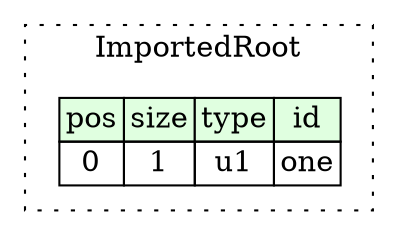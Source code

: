 digraph {
	rankdir=LR;
	node [shape=plaintext];
	subgraph cluster__imported_root {
		label="ImportedRoot";
		graph[style=dotted];

		imported_root__seq [label=<<TABLE BORDER="0" CELLBORDER="1" CELLSPACING="0">
			<TR><TD BGCOLOR="#E0FFE0">pos</TD><TD BGCOLOR="#E0FFE0">size</TD><TD BGCOLOR="#E0FFE0">type</TD><TD BGCOLOR="#E0FFE0">id</TD></TR>
			<TR><TD PORT="one_pos">0</TD><TD PORT="one_size">1</TD><TD>u1</TD><TD PORT="one_type">one</TD></TR>
		</TABLE>>];
	}
}
